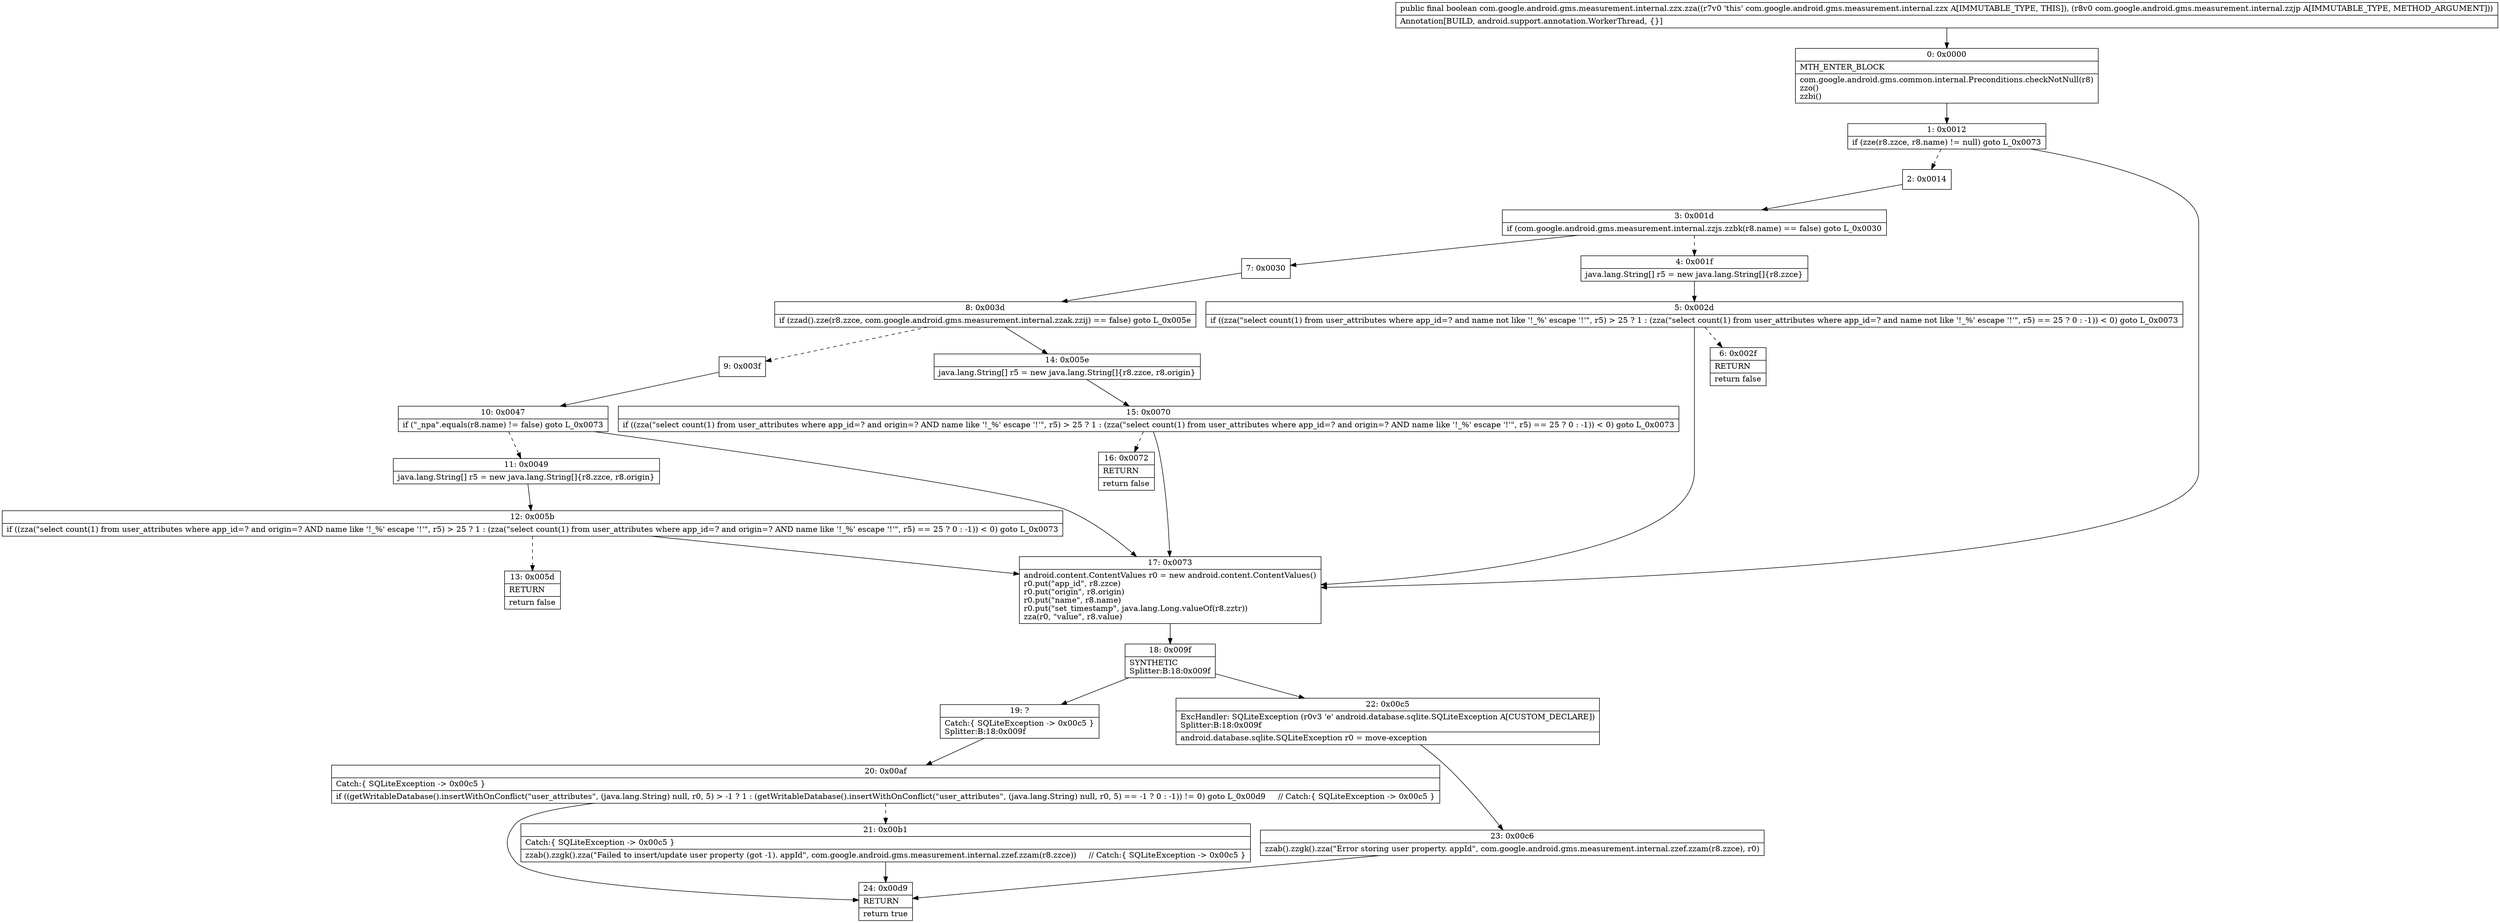 digraph "CFG forcom.google.android.gms.measurement.internal.zzx.zza(Lcom\/google\/android\/gms\/measurement\/internal\/zzjp;)Z" {
Node_0 [shape=record,label="{0\:\ 0x0000|MTH_ENTER_BLOCK\l|com.google.android.gms.common.internal.Preconditions.checkNotNull(r8)\lzzo()\lzzbi()\l}"];
Node_1 [shape=record,label="{1\:\ 0x0012|if (zze(r8.zzce, r8.name) != null) goto L_0x0073\l}"];
Node_2 [shape=record,label="{2\:\ 0x0014}"];
Node_3 [shape=record,label="{3\:\ 0x001d|if (com.google.android.gms.measurement.internal.zzjs.zzbk(r8.name) == false) goto L_0x0030\l}"];
Node_4 [shape=record,label="{4\:\ 0x001f|java.lang.String[] r5 = new java.lang.String[]\{r8.zzce\}\l}"];
Node_5 [shape=record,label="{5\:\ 0x002d|if ((zza(\"select count(1) from user_attributes where app_id=? and name not like '!_%' escape '!'\", r5) \> 25 ? 1 : (zza(\"select count(1) from user_attributes where app_id=? and name not like '!_%' escape '!'\", r5) == 25 ? 0 : \-1)) \< 0) goto L_0x0073\l}"];
Node_6 [shape=record,label="{6\:\ 0x002f|RETURN\l|return false\l}"];
Node_7 [shape=record,label="{7\:\ 0x0030}"];
Node_8 [shape=record,label="{8\:\ 0x003d|if (zzad().zze(r8.zzce, com.google.android.gms.measurement.internal.zzak.zzij) == false) goto L_0x005e\l}"];
Node_9 [shape=record,label="{9\:\ 0x003f}"];
Node_10 [shape=record,label="{10\:\ 0x0047|if (\"_npa\".equals(r8.name) != false) goto L_0x0073\l}"];
Node_11 [shape=record,label="{11\:\ 0x0049|java.lang.String[] r5 = new java.lang.String[]\{r8.zzce, r8.origin\}\l}"];
Node_12 [shape=record,label="{12\:\ 0x005b|if ((zza(\"select count(1) from user_attributes where app_id=? and origin=? AND name like '!_%' escape '!'\", r5) \> 25 ? 1 : (zza(\"select count(1) from user_attributes where app_id=? and origin=? AND name like '!_%' escape '!'\", r5) == 25 ? 0 : \-1)) \< 0) goto L_0x0073\l}"];
Node_13 [shape=record,label="{13\:\ 0x005d|RETURN\l|return false\l}"];
Node_14 [shape=record,label="{14\:\ 0x005e|java.lang.String[] r5 = new java.lang.String[]\{r8.zzce, r8.origin\}\l}"];
Node_15 [shape=record,label="{15\:\ 0x0070|if ((zza(\"select count(1) from user_attributes where app_id=? and origin=? AND name like '!_%' escape '!'\", r5) \> 25 ? 1 : (zza(\"select count(1) from user_attributes where app_id=? and origin=? AND name like '!_%' escape '!'\", r5) == 25 ? 0 : \-1)) \< 0) goto L_0x0073\l}"];
Node_16 [shape=record,label="{16\:\ 0x0072|RETURN\l|return false\l}"];
Node_17 [shape=record,label="{17\:\ 0x0073|android.content.ContentValues r0 = new android.content.ContentValues()\lr0.put(\"app_id\", r8.zzce)\lr0.put(\"origin\", r8.origin)\lr0.put(\"name\", r8.name)\lr0.put(\"set_timestamp\", java.lang.Long.valueOf(r8.zztr))\lzza(r0, \"value\", r8.value)\l}"];
Node_18 [shape=record,label="{18\:\ 0x009f|SYNTHETIC\lSplitter:B:18:0x009f\l}"];
Node_19 [shape=record,label="{19\:\ ?|Catch:\{ SQLiteException \-\> 0x00c5 \}\lSplitter:B:18:0x009f\l}"];
Node_20 [shape=record,label="{20\:\ 0x00af|Catch:\{ SQLiteException \-\> 0x00c5 \}\l|if ((getWritableDatabase().insertWithOnConflict(\"user_attributes\", (java.lang.String) null, r0, 5) \> \-1 ? 1 : (getWritableDatabase().insertWithOnConflict(\"user_attributes\", (java.lang.String) null, r0, 5) == \-1 ? 0 : \-1)) != 0) goto L_0x00d9     \/\/ Catch:\{ SQLiteException \-\> 0x00c5 \}\l}"];
Node_21 [shape=record,label="{21\:\ 0x00b1|Catch:\{ SQLiteException \-\> 0x00c5 \}\l|zzab().zzgk().zza(\"Failed to insert\/update user property (got \-1). appId\", com.google.android.gms.measurement.internal.zzef.zzam(r8.zzce))     \/\/ Catch:\{ SQLiteException \-\> 0x00c5 \}\l}"];
Node_22 [shape=record,label="{22\:\ 0x00c5|ExcHandler: SQLiteException (r0v3 'e' android.database.sqlite.SQLiteException A[CUSTOM_DECLARE])\lSplitter:B:18:0x009f\l|android.database.sqlite.SQLiteException r0 = move\-exception\l}"];
Node_23 [shape=record,label="{23\:\ 0x00c6|zzab().zzgk().zza(\"Error storing user property. appId\", com.google.android.gms.measurement.internal.zzef.zzam(r8.zzce), r0)\l}"];
Node_24 [shape=record,label="{24\:\ 0x00d9|RETURN\l|return true\l}"];
MethodNode[shape=record,label="{public final boolean com.google.android.gms.measurement.internal.zzx.zza((r7v0 'this' com.google.android.gms.measurement.internal.zzx A[IMMUTABLE_TYPE, THIS]), (r8v0 com.google.android.gms.measurement.internal.zzjp A[IMMUTABLE_TYPE, METHOD_ARGUMENT]))  | Annotation[BUILD, android.support.annotation.WorkerThread, \{\}]\l}"];
MethodNode -> Node_0;
Node_0 -> Node_1;
Node_1 -> Node_2[style=dashed];
Node_1 -> Node_17;
Node_2 -> Node_3;
Node_3 -> Node_4[style=dashed];
Node_3 -> Node_7;
Node_4 -> Node_5;
Node_5 -> Node_6[style=dashed];
Node_5 -> Node_17;
Node_7 -> Node_8;
Node_8 -> Node_9[style=dashed];
Node_8 -> Node_14;
Node_9 -> Node_10;
Node_10 -> Node_11[style=dashed];
Node_10 -> Node_17;
Node_11 -> Node_12;
Node_12 -> Node_13[style=dashed];
Node_12 -> Node_17;
Node_14 -> Node_15;
Node_15 -> Node_16[style=dashed];
Node_15 -> Node_17;
Node_17 -> Node_18;
Node_18 -> Node_19;
Node_18 -> Node_22;
Node_19 -> Node_20;
Node_20 -> Node_21[style=dashed];
Node_20 -> Node_24;
Node_21 -> Node_24;
Node_22 -> Node_23;
Node_23 -> Node_24;
}

